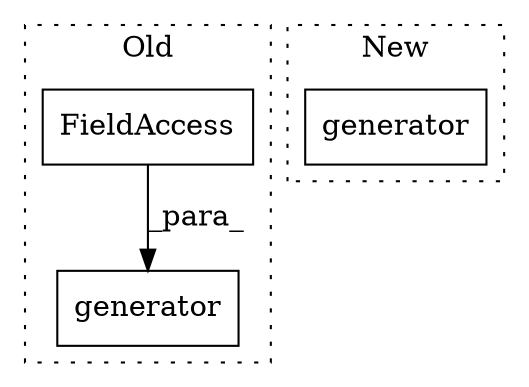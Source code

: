 digraph G {
subgraph cluster0 {
1 [label="generator" a="32" s="2210,2232" l="10,1" shape="box"];
3 [label="FieldAccess" a="22" s="2220" l="6" shape="box"];
label = "Old";
style="dotted";
}
subgraph cluster1 {
2 [label="generator" a="32" s="2672,2700" l="10,1" shape="box"];
label = "New";
style="dotted";
}
3 -> 1 [label="_para_"];
}